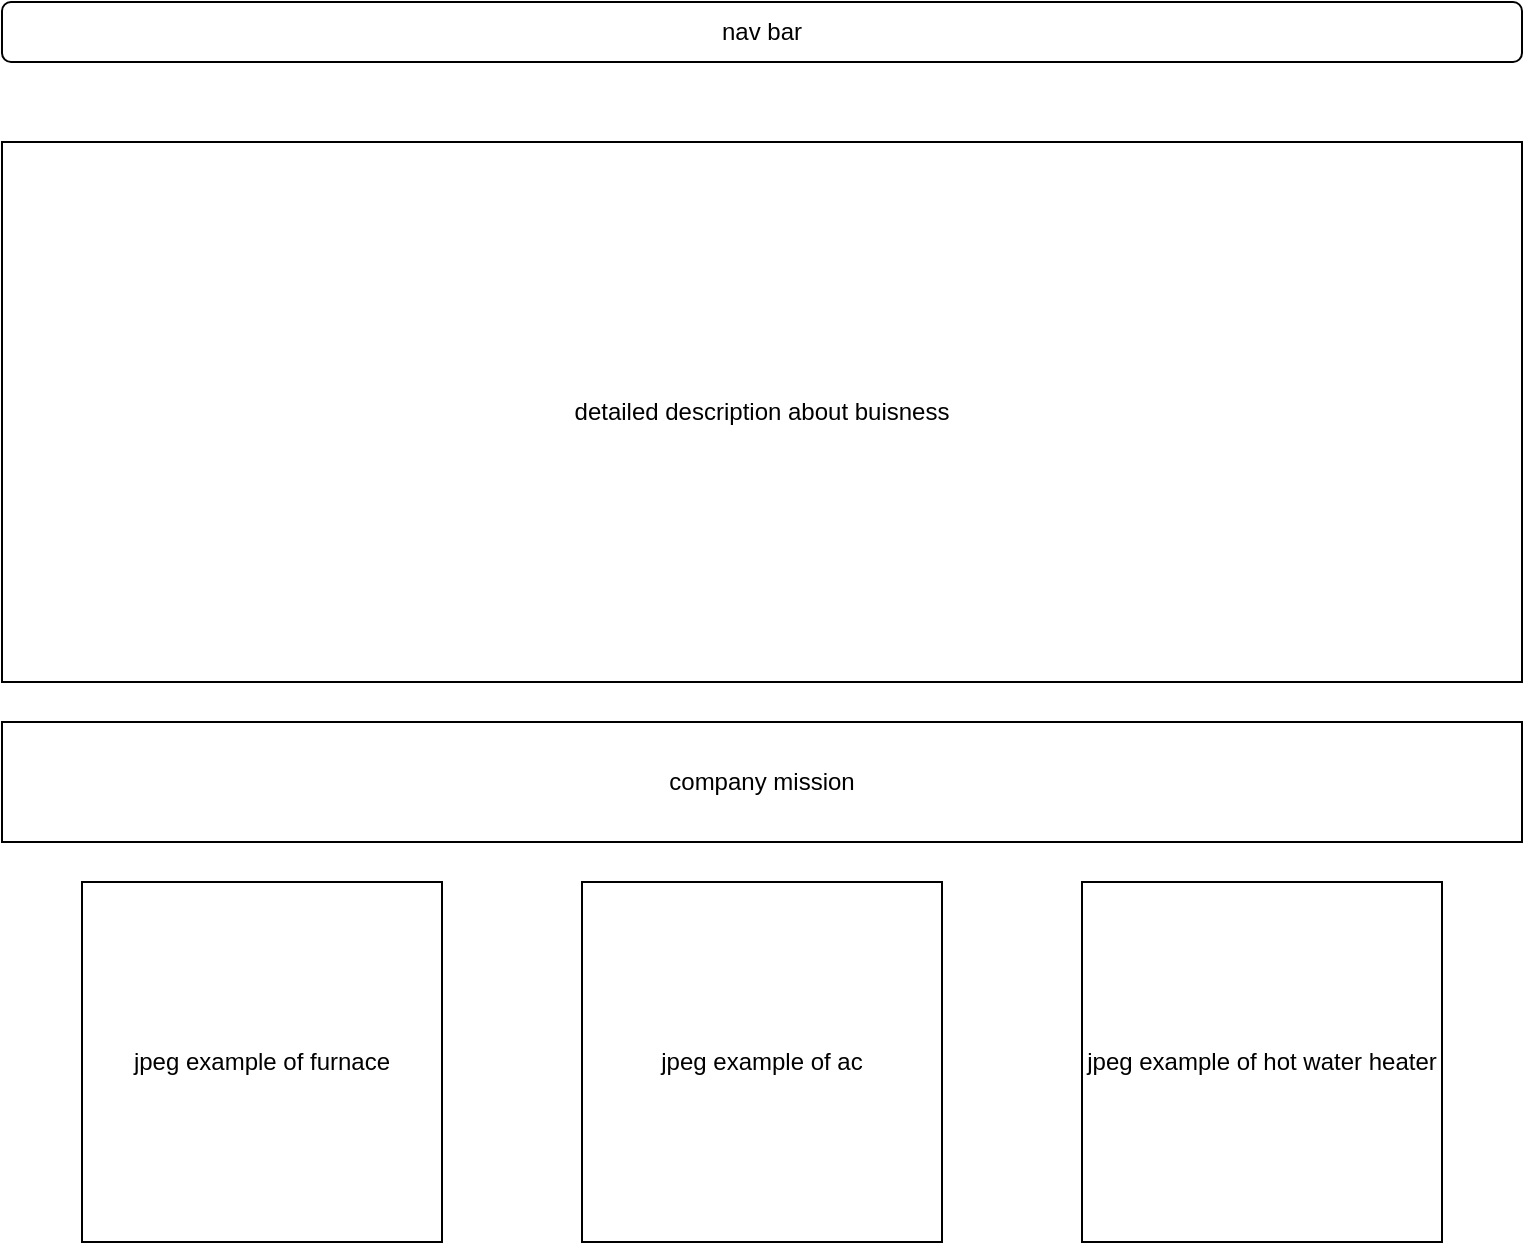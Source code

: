 <mxfile type="device" version="12.9.3"><diagram id="0UScJlJ54C1geTk2-YCC" name="Page-1"><mxGraphModel grid="1" dx="2062" dy="843" gridSize="10" guides="1" tooltips="1" connect="1" arrows="1" fold="1" page="1" pageScale="1" pageWidth="850" pageHeight="1100" math="0" shadow="0"><root><mxCell id="0"/><mxCell id="1" parent="0"/><mxCell id="LgipaMqqhf3oA_4G0sXJ-1" value="nav bar" parent="1" style="rounded=1;whiteSpace=wrap;html=1;" vertex="1"><mxGeometry as="geometry" x="40" y="10" width="760" height="30"/></mxCell><mxCell id="LgipaMqqhf3oA_4G0sXJ-3" value="detailed description about buisness" parent="1" style="rounded=0;whiteSpace=wrap;html=1;" vertex="1"><mxGeometry as="geometry" x="40" y="80" width="760" height="270"/></mxCell><mxCell id="LgipaMqqhf3oA_4G0sXJ-4" value="company mission " parent="1" style="rounded=0;whiteSpace=wrap;html=1;" vertex="1"><mxGeometry as="geometry" x="40" y="370" width="760" height="60"/></mxCell><mxCell id="LgipaMqqhf3oA_4G0sXJ-5" value="jpeg example of furnace" parent="1" style="whiteSpace=wrap;html=1;aspect=fixed;" vertex="1"><mxGeometry as="geometry" x="80" y="450" width="180" height="180"/></mxCell><mxCell id="LgipaMqqhf3oA_4G0sXJ-6" value="jpeg example of ac" parent="1" style="whiteSpace=wrap;html=1;aspect=fixed;" vertex="1"><mxGeometry as="geometry" x="330" y="450" width="180" height="180"/></mxCell><mxCell id="LgipaMqqhf3oA_4G0sXJ-7" value="jpeg example of hot water heater" parent="1" style="whiteSpace=wrap;html=1;aspect=fixed;" vertex="1"><mxGeometry as="geometry" x="580" y="450" width="180" height="180"/></mxCell></root></mxGraphModel></diagram></mxfile>
